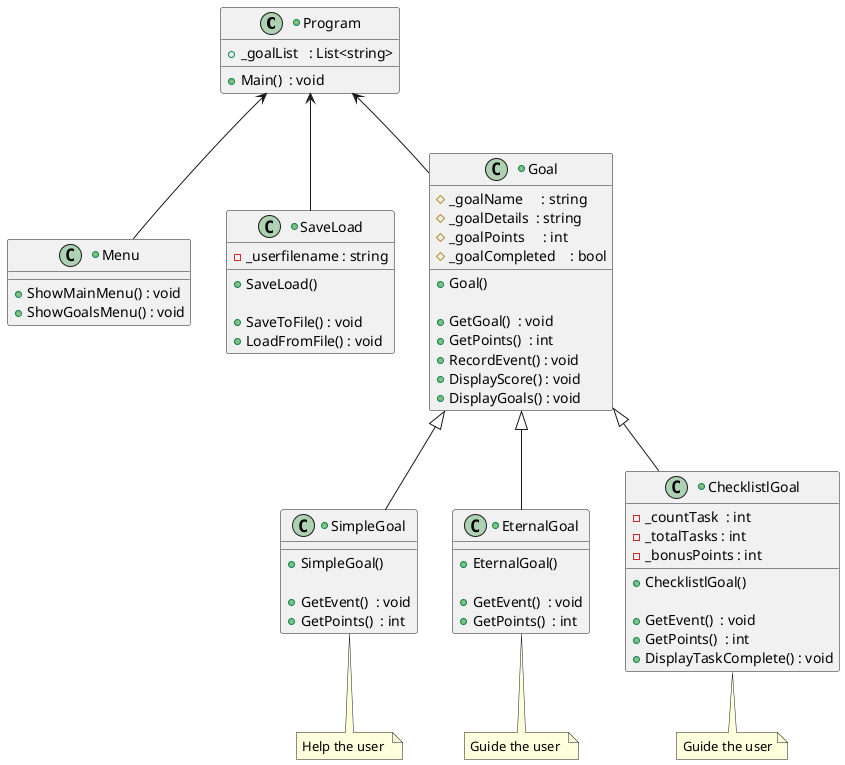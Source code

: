 @startuml Eternal Quest

+class Program {
  + Main()  : void
  + _goalList   : List<string>

}
+class Menu {
  + ShowMainMenu() : void
  + ShowGoalsMenu() : void
}
+class SaveLoad {
  - _userfilename : string
  + SaveLoad()

  + SaveToFile() : void
  + LoadFromFile() : void
}
+class Goal {
' Attributes
  # _goalName     : string
  # _goalDetails  : string
  # _goalPoints     : int
  # _goalCompleted    : bool

' Constructors
  + Goal()
  
' Behaviors
  + GetGoal()  : void
  + GetPoints()  : int
  + RecordEvent() : void
  + DisplayScore() : void
  + DisplayGoals() : void
}

+class SimpleGoal {
' Attributes


' Constructors
  + SimpleGoal()

' Behaviors
  + GetEvent()  : void
  + GetPoints()  : int
}
note bottom of SimpleGoal
  Help the user 
end note

+class EternalGoal {
' Attributes

' Constructors
  + EternalGoal()

' Behaviors
  + GetEvent()  : void
  + GetPoints()  : int
}
note bottom of EternalGoal
  Guide the user 
end note

+class ChecklistlGoal {
' Attributes
  - _countTask  : int
  - _totalTasks : int
  - _bonusPoints : int

' Constructors
  + ChecklistlGoal()

' Behaviors
  + GetEvent()  : void
  + GetPoints()  : int
  + DisplayTaskComplete() : void
}
note bottom of ChecklistlGoal
  Guide the user
end note

Program <-- Menu
Program <-- SaveLoad
Program <-- Goal
Goal <|-- SimpleGoal
Goal <|-- EternalGoal
Goal <|-- ChecklistlGoal

@enduml